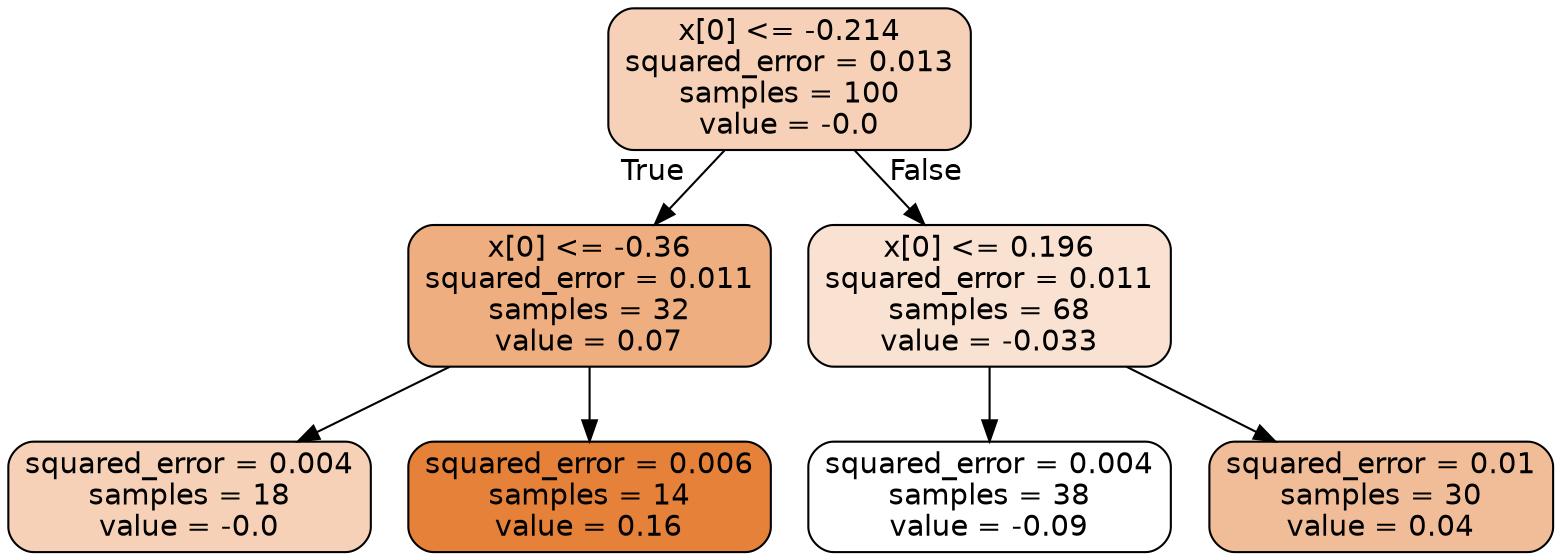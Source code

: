 digraph Tree {
node [shape=box, style="filled, rounded", color="black", fontname="helvetica"] ;
edge [fontname="helvetica"] ;
0 [label="x[0] <= -0.214\nsquared_error = 0.013\nsamples = 100\nvalue = -0.0", fillcolor="#f6d1b7"] ;
1 [label="x[0] <= -0.36\nsquared_error = 0.011\nsamples = 32\nvalue = 0.07", fillcolor="#eeae80"] ;
0 -> 1 [labeldistance=2.5, labelangle=45, headlabel="True"] ;
2 [label="squared_error = 0.004\nsamples = 18\nvalue = -0.0", fillcolor="#f6d1b7"] ;
1 -> 2 ;
3 [label="squared_error = 0.006\nsamples = 14\nvalue = 0.16", fillcolor="#e58139"] ;
1 -> 3 ;
4 [label="x[0] <= 0.196\nsquared_error = 0.011\nsamples = 68\nvalue = -0.033", fillcolor="#f9e2d2"] ;
0 -> 4 [labeldistance=2.5, labelangle=-45, headlabel="False"] ;
5 [label="squared_error = 0.004\nsamples = 38\nvalue = -0.09", fillcolor="#ffffff"] ;
4 -> 5 ;
6 [label="squared_error = 0.01\nsamples = 30\nvalue = 0.04", fillcolor="#f1bd98"] ;
4 -> 6 ;
}